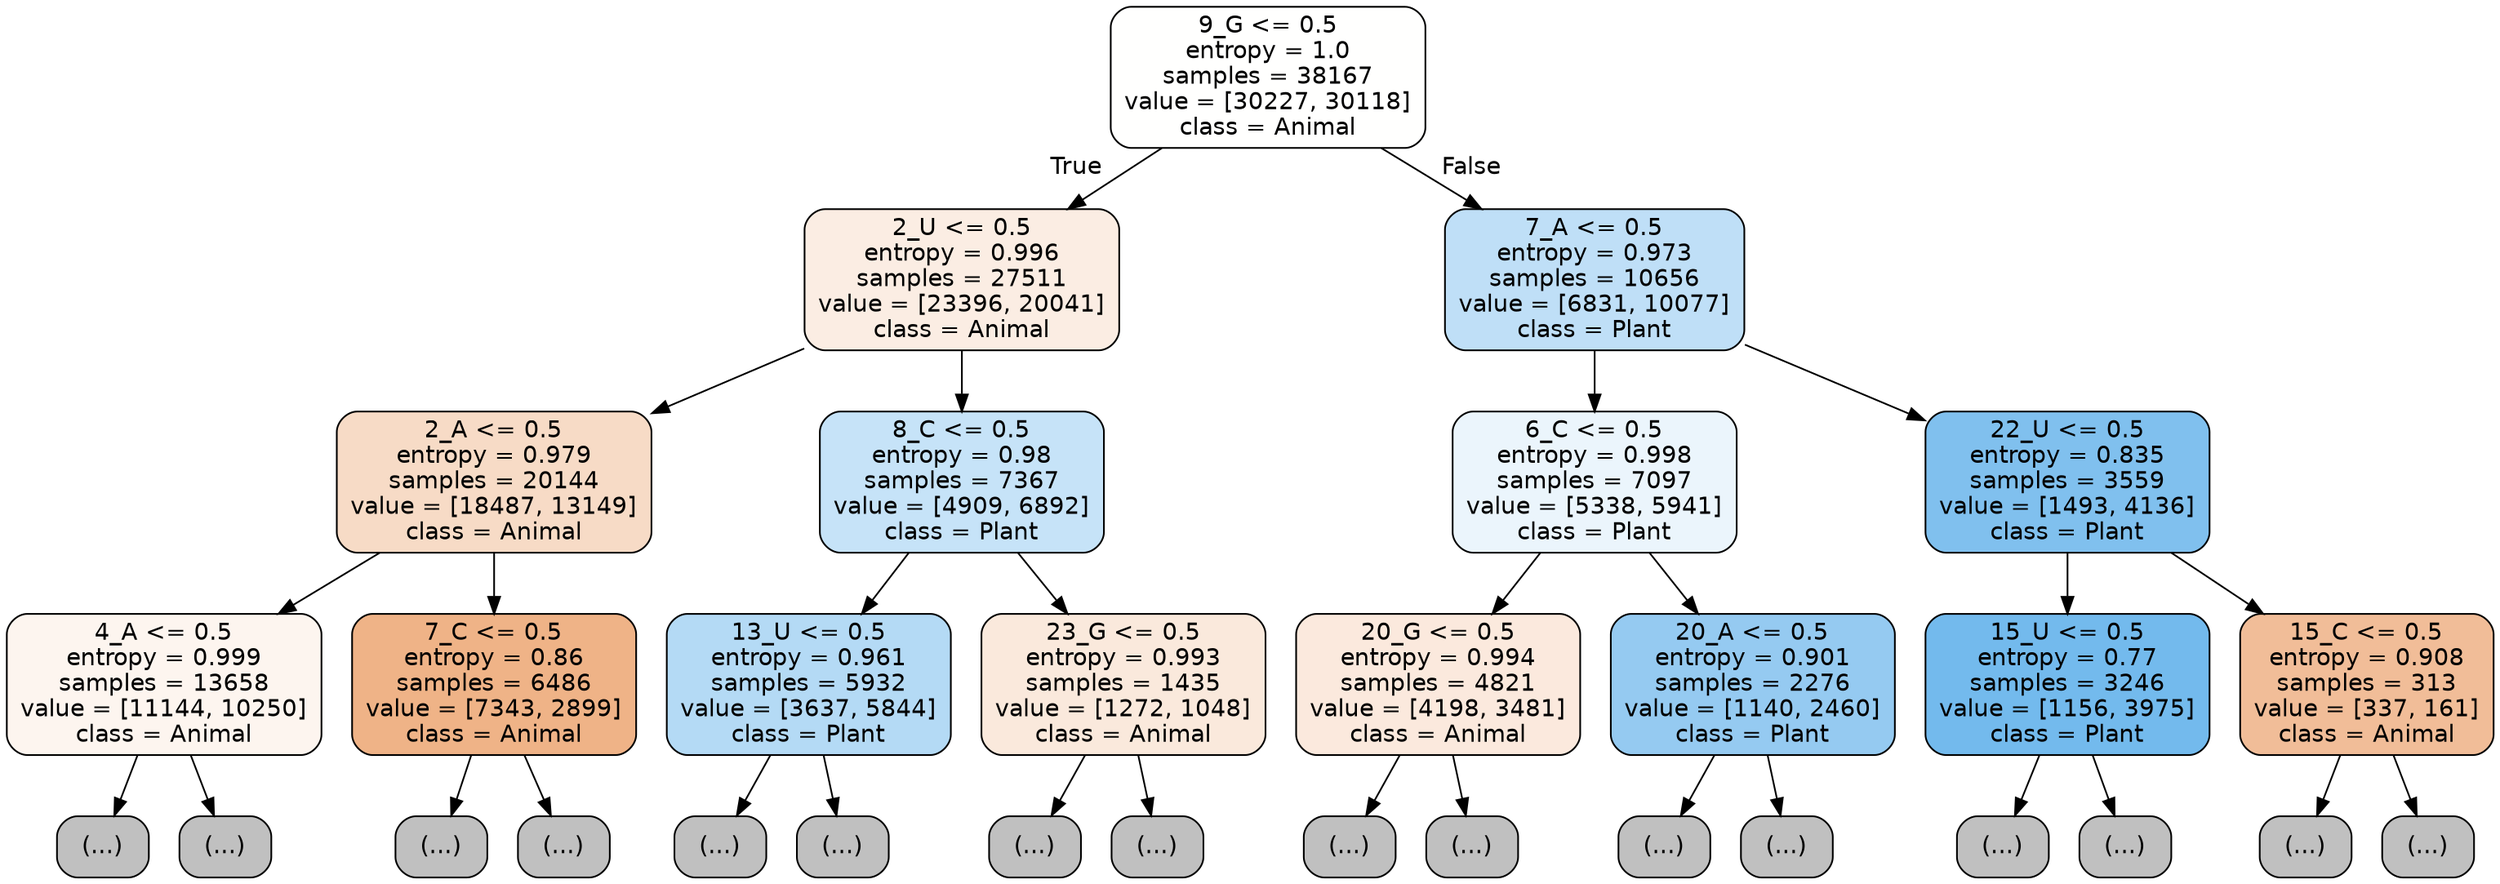 digraph Tree {
node [shape=box, style="filled, rounded", color="black", fontname="helvetica"] ;
edge [fontname="helvetica"] ;
0 [label="9_G <= 0.5\nentropy = 1.0\nsamples = 38167\nvalue = [30227, 30118]\nclass = Animal", fillcolor="#fffffe"] ;
1 [label="2_U <= 0.5\nentropy = 0.996\nsamples = 27511\nvalue = [23396, 20041]\nclass = Animal", fillcolor="#fbede3"] ;
0 -> 1 [labeldistance=2.5, labelangle=45, headlabel="True"] ;
2 [label="2_A <= 0.5\nentropy = 0.979\nsamples = 20144\nvalue = [18487, 13149]\nclass = Animal", fillcolor="#f7dbc6"] ;
1 -> 2 ;
3 [label="4_A <= 0.5\nentropy = 0.999\nsamples = 13658\nvalue = [11144, 10250]\nclass = Animal", fillcolor="#fdf5ef"] ;
2 -> 3 ;
4 [label="(...)", fillcolor="#C0C0C0"] ;
3 -> 4 ;
4671 [label="(...)", fillcolor="#C0C0C0"] ;
3 -> 4671 ;
6098 [label="7_C <= 0.5\nentropy = 0.86\nsamples = 6486\nvalue = [7343, 2899]\nclass = Animal", fillcolor="#efb387"] ;
2 -> 6098 ;
6099 [label="(...)", fillcolor="#C0C0C0"] ;
6098 -> 6099 ;
8558 [label="(...)", fillcolor="#C0C0C0"] ;
6098 -> 8558 ;
9143 [label="8_C <= 0.5\nentropy = 0.98\nsamples = 7367\nvalue = [4909, 6892]\nclass = Plant", fillcolor="#c6e3f8"] ;
1 -> 9143 ;
9144 [label="13_U <= 0.5\nentropy = 0.961\nsamples = 5932\nvalue = [3637, 5844]\nclass = Plant", fillcolor="#b4daf5"] ;
9143 -> 9144 ;
9145 [label="(...)", fillcolor="#C0C0C0"] ;
9144 -> 9145 ;
10834 [label="(...)", fillcolor="#C0C0C0"] ;
9144 -> 10834 ;
11573 [label="23_G <= 0.5\nentropy = 0.993\nsamples = 1435\nvalue = [1272, 1048]\nclass = Animal", fillcolor="#fae9dc"] ;
9143 -> 11573 ;
11574 [label="(...)", fillcolor="#C0C0C0"] ;
11573 -> 11574 ;
12371 [label="(...)", fillcolor="#C0C0C0"] ;
11573 -> 12371 ;
12404 [label="7_A <= 0.5\nentropy = 0.973\nsamples = 10656\nvalue = [6831, 10077]\nclass = Plant", fillcolor="#bfdff7"] ;
0 -> 12404 [labeldistance=2.5, labelangle=-45, headlabel="False"] ;
12405 [label="6_C <= 0.5\nentropy = 0.998\nsamples = 7097\nvalue = [5338, 5941]\nclass = Plant", fillcolor="#ebf5fc"] ;
12404 -> 12405 ;
12406 [label="20_G <= 0.5\nentropy = 0.994\nsamples = 4821\nvalue = [4198, 3481]\nclass = Animal", fillcolor="#fbe9dd"] ;
12405 -> 12406 ;
12407 [label="(...)", fillcolor="#C0C0C0"] ;
12406 -> 12407 ;
14286 [label="(...)", fillcolor="#C0C0C0"] ;
12406 -> 14286 ;
14969 [label="20_A <= 0.5\nentropy = 0.901\nsamples = 2276\nvalue = [1140, 2460]\nclass = Plant", fillcolor="#95caf1"] ;
12405 -> 14969 ;
14970 [label="(...)", fillcolor="#C0C0C0"] ;
14969 -> 14970 ;
15531 [label="(...)", fillcolor="#C0C0C0"] ;
14969 -> 15531 ;
15676 [label="22_U <= 0.5\nentropy = 0.835\nsamples = 3559\nvalue = [1493, 4136]\nclass = Plant", fillcolor="#80c0ee"] ;
12404 -> 15676 ;
15677 [label="15_U <= 0.5\nentropy = 0.77\nsamples = 3246\nvalue = [1156, 3975]\nclass = Plant", fillcolor="#73baed"] ;
15676 -> 15677 ;
15678 [label="(...)", fillcolor="#C0C0C0"] ;
15677 -> 15678 ;
16443 [label="(...)", fillcolor="#C0C0C0"] ;
15677 -> 16443 ;
16724 [label="15_C <= 0.5\nentropy = 0.908\nsamples = 313\nvalue = [337, 161]\nclass = Animal", fillcolor="#f1bd98"] ;
15676 -> 16724 ;
16725 [label="(...)", fillcolor="#C0C0C0"] ;
16724 -> 16725 ;
16850 [label="(...)", fillcolor="#C0C0C0"] ;
16724 -> 16850 ;
}